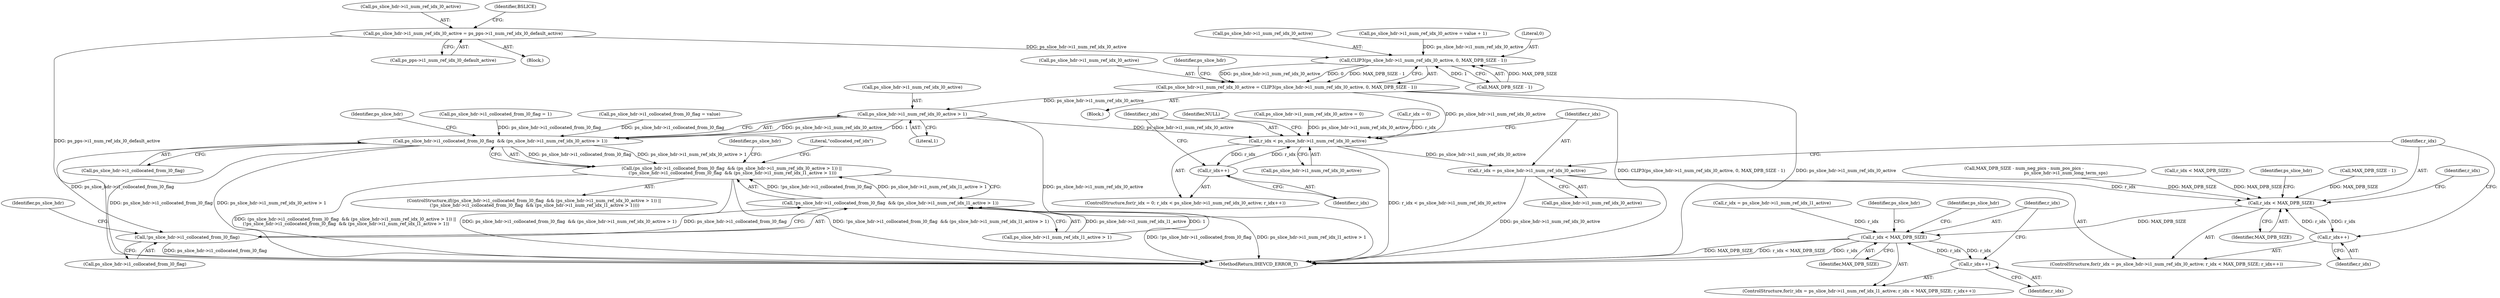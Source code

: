 digraph "0_Android_913d9e8d93d6b81bb8eac3fc2c1426651f5b259d@pointer" {
"1001216" [label="(Call,ps_slice_hdr->i1_num_ref_idx_l0_active = ps_pps->i1_num_ref_idx_l0_default_active)"];
"1001241" [label="(Call,CLIP3(ps_slice_hdr->i1_num_ref_idx_l0_active, 0, MAX_DPB_SIZE - 1))"];
"1001237" [label="(Call,ps_slice_hdr->i1_num_ref_idx_l0_active = CLIP3(ps_slice_hdr->i1_num_ref_idx_l0_active, 0, MAX_DPB_SIZE - 1))"];
"1001371" [label="(Call,ps_slice_hdr->i1_num_ref_idx_l0_active > 1)"];
"1001367" [label="(Call,ps_slice_hdr->i1_collocated_from_l0_flag  && (ps_slice_hdr->i1_num_ref_idx_l0_active > 1))"];
"1001366" [label="(Call,(ps_slice_hdr->i1_collocated_from_l0_flag  && (ps_slice_hdr->i1_num_ref_idx_l0_active > 1)) ||\n (!ps_slice_hdr->i1_collocated_from_l0_flag  && (ps_slice_hdr->i1_num_ref_idx_l1_active > 1)))"];
"1001377" [label="(Call,!ps_slice_hdr->i1_collocated_from_l0_flag)"];
"1001376" [label="(Call,!ps_slice_hdr->i1_collocated_from_l0_flag  && (ps_slice_hdr->i1_num_ref_idx_l1_active > 1))"];
"1002280" [label="(Call,r_idx < ps_slice_hdr->i1_num_ref_idx_l0_active)"];
"1002285" [label="(Call,r_idx++)"];
"1002322" [label="(Call,r_idx = ps_slice_hdr->i1_num_ref_idx_l0_active)"];
"1002327" [label="(Call,r_idx < MAX_DPB_SIZE)"];
"1002330" [label="(Call,r_idx++)"];
"1002406" [label="(Call,r_idx < MAX_DPB_SIZE)"];
"1002409" [label="(Call,r_idx++)"];
"1001379" [label="(Identifier,ps_slice_hdr)"];
"1002280" [label="(Call,r_idx < ps_slice_hdr->i1_num_ref_idx_l0_active)"];
"1001405" [label="(Call,MAX_DPB_SIZE - 1)"];
"1001220" [label="(Call,ps_pps->i1_num_ref_idx_l0_default_active)"];
"1001372" [label="(Call,ps_slice_hdr->i1_num_ref_idx_l0_active)"];
"1002400" [label="(ControlStructure,for(r_idx = ps_slice_hdr->i1_num_ref_idx_l1_active; r_idx < MAX_DPB_SIZE; r_idx++))"];
"1001217" [label="(Call,ps_slice_hdr->i1_num_ref_idx_l0_active)"];
"1002620" [label="(MethodReturn,IHEVCD_ERROR_T)"];
"1002285" [label="(Call,r_idx++)"];
"1002281" [label="(Identifier,r_idx)"];
"1001216" [label="(Call,ps_slice_hdr->i1_num_ref_idx_l0_active = ps_pps->i1_num_ref_idx_l0_default_active)"];
"1001246" [label="(Call,MAX_DPB_SIZE - 1)"];
"1001251" [label="(Identifier,ps_slice_hdr)"];
"1002408" [label="(Identifier,MAX_DPB_SIZE)"];
"1002290" [label="(Identifier,NULL)"];
"1001371" [label="(Call,ps_slice_hdr->i1_num_ref_idx_l0_active > 1)"];
"1002276" [label="(ControlStructure,for(r_idx = 0; r_idx < ps_slice_hdr->i1_num_ref_idx_l0_active; r_idx++))"];
"1002328" [label="(Identifier,r_idx)"];
"1002331" [label="(Identifier,r_idx)"];
"1001215" [label="(Block,)"];
"1002330" [label="(Call,r_idx++)"];
"1002410" [label="(Identifier,r_idx)"];
"1002322" [label="(Call,r_idx = ps_slice_hdr->i1_num_ref_idx_l0_active)"];
"1001137" [label="(Call,ps_slice_hdr->i1_num_ref_idx_l0_active = 0)"];
"1001366" [label="(Call,(ps_slice_hdr->i1_collocated_from_l0_flag  && (ps_slice_hdr->i1_num_ref_idx_l0_active > 1)) ||\n (!ps_slice_hdr->i1_collocated_from_l0_flag  && (ps_slice_hdr->i1_num_ref_idx_l1_active > 1)))"];
"1001225" [label="(Identifier,BSLICE)"];
"1001237" [label="(Call,ps_slice_hdr->i1_num_ref_idx_l0_active = CLIP3(ps_slice_hdr->i1_num_ref_idx_l0_active, 0, MAX_DPB_SIZE - 1))"];
"1002327" [label="(Call,r_idx < MAX_DPB_SIZE)"];
"1002357" [label="(Identifier,r_idx)"];
"1002406" [label="(Call,r_idx < MAX_DPB_SIZE)"];
"1001242" [label="(Call,ps_slice_hdr->i1_num_ref_idx_l0_active)"];
"1002323" [label="(Identifier,r_idx)"];
"1002277" [label="(Call,r_idx = 0)"];
"1001365" [label="(ControlStructure,if((ps_slice_hdr->i1_collocated_from_l0_flag  && (ps_slice_hdr->i1_num_ref_idx_l0_active > 1)) ||\n (!ps_slice_hdr->i1_collocated_from_l0_flag  && (ps_slice_hdr->i1_num_ref_idx_l1_active > 1))))"];
"1002282" [label="(Call,ps_slice_hdr->i1_num_ref_idx_l0_active)"];
"1002409" [label="(Call,r_idx++)"];
"1000876" [label="(Call,MAX_DPB_SIZE - num_neg_pics - num_pos_pics -\n                                                            ps_slice_hdr->i1_num_long_term_sps)"];
"1001376" [label="(Call,!ps_slice_hdr->i1_collocated_from_l0_flag  && (ps_slice_hdr->i1_num_ref_idx_l1_active > 1))"];
"1001378" [label="(Call,ps_slice_hdr->i1_collocated_from_l0_flag)"];
"1001388" [label="(Literal,\"collocated_ref_idx\")"];
"1001381" [label="(Call,ps_slice_hdr->i1_num_ref_idx_l1_active > 1)"];
"1001241" [label="(Call,CLIP3(ps_slice_hdr->i1_num_ref_idx_l0_active, 0, MAX_DPB_SIZE - 1))"];
"1002286" [label="(Identifier,r_idx)"];
"1002401" [label="(Call,r_idx = ps_slice_hdr->i1_num_ref_idx_l1_active)"];
"1001189" [label="(Call,ps_slice_hdr->i1_num_ref_idx_l0_active = value + 1)"];
"1002155" [label="(Call,r_idx < MAX_DPB_SIZE)"];
"1001333" [label="(Call,ps_slice_hdr->i1_collocated_from_l0_flag = 1)"];
"1002329" [label="(Identifier,MAX_DPB_SIZE)"];
"1001383" [label="(Identifier,ps_slice_hdr)"];
"1001360" [label="(Call,ps_slice_hdr->i1_collocated_from_l0_flag = value)"];
"1002324" [label="(Call,ps_slice_hdr->i1_num_ref_idx_l0_active)"];
"1001375" [label="(Literal,1)"];
"1001169" [label="(Block,)"];
"1001368" [label="(Call,ps_slice_hdr->i1_collocated_from_l0_flag)"];
"1002416" [label="(Identifier,ps_slice_hdr)"];
"1002437" [label="(Identifier,ps_slice_hdr)"];
"1002321" [label="(ControlStructure,for(r_idx = ps_slice_hdr->i1_num_ref_idx_l0_active; r_idx < MAX_DPB_SIZE; r_idx++))"];
"1002337" [label="(Identifier,ps_slice_hdr)"];
"1001245" [label="(Literal,0)"];
"1001398" [label="(Identifier,ps_slice_hdr)"];
"1002407" [label="(Identifier,r_idx)"];
"1001377" [label="(Call,!ps_slice_hdr->i1_collocated_from_l0_flag)"];
"1001367" [label="(Call,ps_slice_hdr->i1_collocated_from_l0_flag  && (ps_slice_hdr->i1_num_ref_idx_l0_active > 1))"];
"1001238" [label="(Call,ps_slice_hdr->i1_num_ref_idx_l0_active)"];
"1001216" -> "1001215"  [label="AST: "];
"1001216" -> "1001220"  [label="CFG: "];
"1001217" -> "1001216"  [label="AST: "];
"1001220" -> "1001216"  [label="AST: "];
"1001225" -> "1001216"  [label="CFG: "];
"1001216" -> "1002620"  [label="DDG: ps_pps->i1_num_ref_idx_l0_default_active"];
"1001216" -> "1001241"  [label="DDG: ps_slice_hdr->i1_num_ref_idx_l0_active"];
"1001241" -> "1001237"  [label="AST: "];
"1001241" -> "1001246"  [label="CFG: "];
"1001242" -> "1001241"  [label="AST: "];
"1001245" -> "1001241"  [label="AST: "];
"1001246" -> "1001241"  [label="AST: "];
"1001237" -> "1001241"  [label="CFG: "];
"1001241" -> "1001237"  [label="DDG: ps_slice_hdr->i1_num_ref_idx_l0_active"];
"1001241" -> "1001237"  [label="DDG: 0"];
"1001241" -> "1001237"  [label="DDG: MAX_DPB_SIZE - 1"];
"1001189" -> "1001241"  [label="DDG: ps_slice_hdr->i1_num_ref_idx_l0_active"];
"1001246" -> "1001241"  [label="DDG: MAX_DPB_SIZE"];
"1001246" -> "1001241"  [label="DDG: 1"];
"1001237" -> "1001169"  [label="AST: "];
"1001238" -> "1001237"  [label="AST: "];
"1001251" -> "1001237"  [label="CFG: "];
"1001237" -> "1002620"  [label="DDG: ps_slice_hdr->i1_num_ref_idx_l0_active"];
"1001237" -> "1002620"  [label="DDG: CLIP3(ps_slice_hdr->i1_num_ref_idx_l0_active, 0, MAX_DPB_SIZE - 1)"];
"1001237" -> "1001371"  [label="DDG: ps_slice_hdr->i1_num_ref_idx_l0_active"];
"1001237" -> "1002280"  [label="DDG: ps_slice_hdr->i1_num_ref_idx_l0_active"];
"1001371" -> "1001367"  [label="AST: "];
"1001371" -> "1001375"  [label="CFG: "];
"1001372" -> "1001371"  [label="AST: "];
"1001375" -> "1001371"  [label="AST: "];
"1001367" -> "1001371"  [label="CFG: "];
"1001371" -> "1002620"  [label="DDG: ps_slice_hdr->i1_num_ref_idx_l0_active"];
"1001371" -> "1001367"  [label="DDG: ps_slice_hdr->i1_num_ref_idx_l0_active"];
"1001371" -> "1001367"  [label="DDG: 1"];
"1001371" -> "1002280"  [label="DDG: ps_slice_hdr->i1_num_ref_idx_l0_active"];
"1001367" -> "1001366"  [label="AST: "];
"1001367" -> "1001368"  [label="CFG: "];
"1001368" -> "1001367"  [label="AST: "];
"1001379" -> "1001367"  [label="CFG: "];
"1001366" -> "1001367"  [label="CFG: "];
"1001367" -> "1002620"  [label="DDG: ps_slice_hdr->i1_num_ref_idx_l0_active > 1"];
"1001367" -> "1002620"  [label="DDG: ps_slice_hdr->i1_collocated_from_l0_flag"];
"1001367" -> "1001366"  [label="DDG: ps_slice_hdr->i1_collocated_from_l0_flag"];
"1001367" -> "1001366"  [label="DDG: ps_slice_hdr->i1_num_ref_idx_l0_active > 1"];
"1001360" -> "1001367"  [label="DDG: ps_slice_hdr->i1_collocated_from_l0_flag"];
"1001333" -> "1001367"  [label="DDG: ps_slice_hdr->i1_collocated_from_l0_flag"];
"1001367" -> "1001377"  [label="DDG: ps_slice_hdr->i1_collocated_from_l0_flag"];
"1001366" -> "1001365"  [label="AST: "];
"1001366" -> "1001376"  [label="CFG: "];
"1001376" -> "1001366"  [label="AST: "];
"1001388" -> "1001366"  [label="CFG: "];
"1001398" -> "1001366"  [label="CFG: "];
"1001366" -> "1002620"  [label="DDG: (ps_slice_hdr->i1_collocated_from_l0_flag  && (ps_slice_hdr->i1_num_ref_idx_l0_active > 1)) ||\n (!ps_slice_hdr->i1_collocated_from_l0_flag  && (ps_slice_hdr->i1_num_ref_idx_l1_active > 1))"];
"1001366" -> "1002620"  [label="DDG: ps_slice_hdr->i1_collocated_from_l0_flag  && (ps_slice_hdr->i1_num_ref_idx_l0_active > 1)"];
"1001366" -> "1002620"  [label="DDG: !ps_slice_hdr->i1_collocated_from_l0_flag  && (ps_slice_hdr->i1_num_ref_idx_l1_active > 1)"];
"1001376" -> "1001366"  [label="DDG: !ps_slice_hdr->i1_collocated_from_l0_flag"];
"1001376" -> "1001366"  [label="DDG: ps_slice_hdr->i1_num_ref_idx_l1_active > 1"];
"1001377" -> "1001376"  [label="AST: "];
"1001377" -> "1001378"  [label="CFG: "];
"1001378" -> "1001377"  [label="AST: "];
"1001383" -> "1001377"  [label="CFG: "];
"1001376" -> "1001377"  [label="CFG: "];
"1001377" -> "1002620"  [label="DDG: ps_slice_hdr->i1_collocated_from_l0_flag"];
"1001377" -> "1001376"  [label="DDG: ps_slice_hdr->i1_collocated_from_l0_flag"];
"1001376" -> "1001381"  [label="CFG: "];
"1001381" -> "1001376"  [label="AST: "];
"1001376" -> "1002620"  [label="DDG: !ps_slice_hdr->i1_collocated_from_l0_flag"];
"1001376" -> "1002620"  [label="DDG: ps_slice_hdr->i1_num_ref_idx_l1_active > 1"];
"1001381" -> "1001376"  [label="DDG: ps_slice_hdr->i1_num_ref_idx_l1_active"];
"1001381" -> "1001376"  [label="DDG: 1"];
"1002280" -> "1002276"  [label="AST: "];
"1002280" -> "1002282"  [label="CFG: "];
"1002281" -> "1002280"  [label="AST: "];
"1002282" -> "1002280"  [label="AST: "];
"1002290" -> "1002280"  [label="CFG: "];
"1002323" -> "1002280"  [label="CFG: "];
"1002280" -> "1002620"  [label="DDG: r_idx < ps_slice_hdr->i1_num_ref_idx_l0_active"];
"1002285" -> "1002280"  [label="DDG: r_idx"];
"1002277" -> "1002280"  [label="DDG: r_idx"];
"1001137" -> "1002280"  [label="DDG: ps_slice_hdr->i1_num_ref_idx_l0_active"];
"1002280" -> "1002285"  [label="DDG: r_idx"];
"1002280" -> "1002322"  [label="DDG: ps_slice_hdr->i1_num_ref_idx_l0_active"];
"1002285" -> "1002276"  [label="AST: "];
"1002285" -> "1002286"  [label="CFG: "];
"1002286" -> "1002285"  [label="AST: "];
"1002281" -> "1002285"  [label="CFG: "];
"1002322" -> "1002321"  [label="AST: "];
"1002322" -> "1002324"  [label="CFG: "];
"1002323" -> "1002322"  [label="AST: "];
"1002324" -> "1002322"  [label="AST: "];
"1002328" -> "1002322"  [label="CFG: "];
"1002322" -> "1002620"  [label="DDG: ps_slice_hdr->i1_num_ref_idx_l0_active"];
"1002322" -> "1002327"  [label="DDG: r_idx"];
"1002327" -> "1002321"  [label="AST: "];
"1002327" -> "1002329"  [label="CFG: "];
"1002328" -> "1002327"  [label="AST: "];
"1002329" -> "1002327"  [label="AST: "];
"1002337" -> "1002327"  [label="CFG: "];
"1002357" -> "1002327"  [label="CFG: "];
"1002330" -> "1002327"  [label="DDG: r_idx"];
"1001405" -> "1002327"  [label="DDG: MAX_DPB_SIZE"];
"1002155" -> "1002327"  [label="DDG: MAX_DPB_SIZE"];
"1000876" -> "1002327"  [label="DDG: MAX_DPB_SIZE"];
"1002327" -> "1002330"  [label="DDG: r_idx"];
"1002327" -> "1002406"  [label="DDG: MAX_DPB_SIZE"];
"1002330" -> "1002321"  [label="AST: "];
"1002330" -> "1002331"  [label="CFG: "];
"1002331" -> "1002330"  [label="AST: "];
"1002328" -> "1002330"  [label="CFG: "];
"1002406" -> "1002400"  [label="AST: "];
"1002406" -> "1002408"  [label="CFG: "];
"1002407" -> "1002406"  [label="AST: "];
"1002408" -> "1002406"  [label="AST: "];
"1002416" -> "1002406"  [label="CFG: "];
"1002437" -> "1002406"  [label="CFG: "];
"1002406" -> "1002620"  [label="DDG: r_idx"];
"1002406" -> "1002620"  [label="DDG: MAX_DPB_SIZE"];
"1002406" -> "1002620"  [label="DDG: r_idx < MAX_DPB_SIZE"];
"1002401" -> "1002406"  [label="DDG: r_idx"];
"1002409" -> "1002406"  [label="DDG: r_idx"];
"1002406" -> "1002409"  [label="DDG: r_idx"];
"1002409" -> "1002400"  [label="AST: "];
"1002409" -> "1002410"  [label="CFG: "];
"1002410" -> "1002409"  [label="AST: "];
"1002407" -> "1002409"  [label="CFG: "];
}
